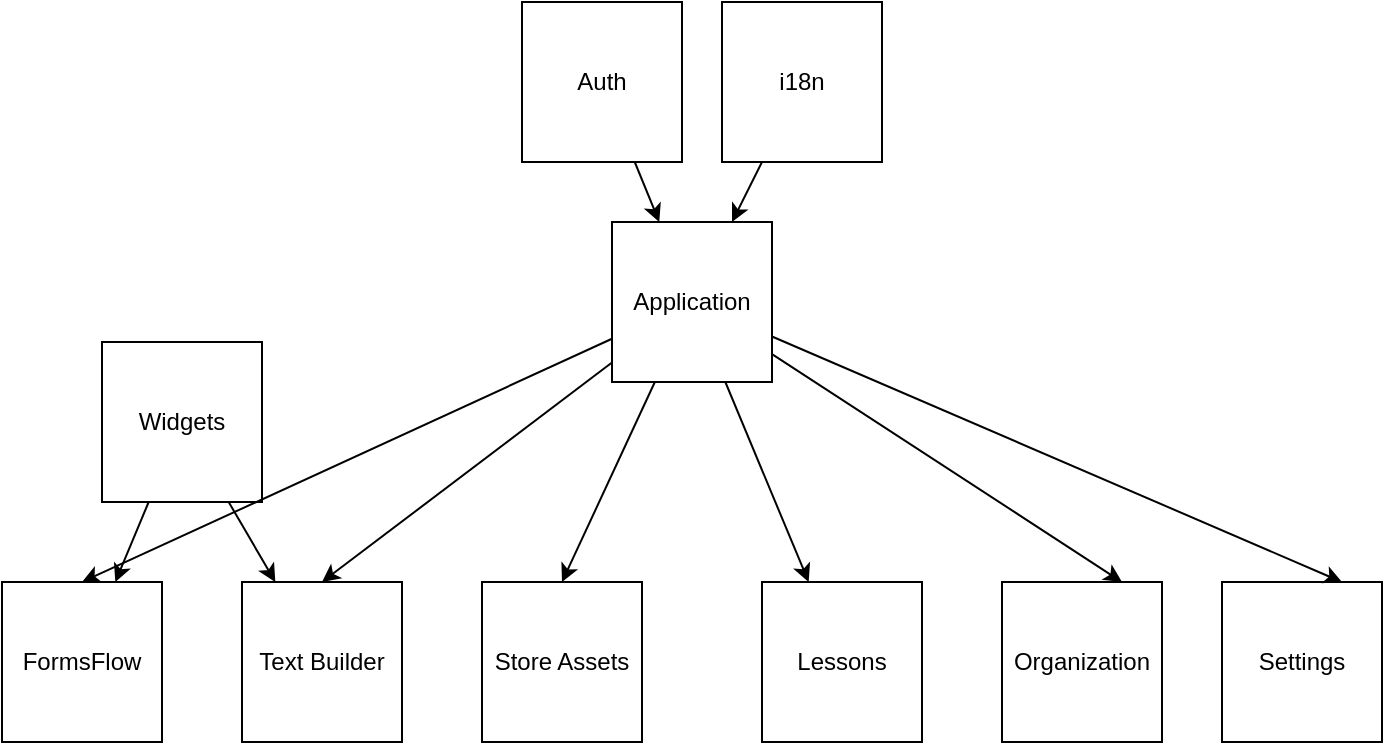 <mxfile>
    <diagram id="17sI55bz2IpmdKpa3rb8" name="Page-1">
        <mxGraphModel dx="1256" dy="861" grid="1" gridSize="10" guides="1" tooltips="1" connect="1" arrows="1" fold="1" page="1" pageScale="1" pageWidth="850" pageHeight="1100" math="0" shadow="0">
            <root>
                <mxCell id="0"/>
                <mxCell id="1" parent="0"/>
                <mxCell id="2" value="FormsFlow" style="whiteSpace=wrap;html=1;aspect=fixed;" vertex="1" parent="1">
                    <mxGeometry x="80" y="390" width="80" height="80" as="geometry"/>
                </mxCell>
                <mxCell id="17" style="edgeStyle=none;html=1;" edge="1" parent="1" source="3" target="15">
                    <mxGeometry relative="1" as="geometry"/>
                </mxCell>
                <mxCell id="3" value="Auth" style="whiteSpace=wrap;html=1;aspect=fixed;" vertex="1" parent="1">
                    <mxGeometry x="340" y="100" width="80" height="80" as="geometry"/>
                </mxCell>
                <mxCell id="4" value="Store Assets" style="whiteSpace=wrap;html=1;aspect=fixed;" vertex="1" parent="1">
                    <mxGeometry x="320" y="390" width="80" height="80" as="geometry"/>
                </mxCell>
                <mxCell id="12" style="edgeStyle=none;html=1;" edge="1" parent="1" source="5" target="2">
                    <mxGeometry relative="1" as="geometry"/>
                </mxCell>
                <mxCell id="13" style="edgeStyle=none;html=1;" edge="1" parent="1" source="5" target="8">
                    <mxGeometry relative="1" as="geometry"/>
                </mxCell>
                <mxCell id="5" value="Widgets" style="whiteSpace=wrap;html=1;aspect=fixed;" vertex="1" parent="1">
                    <mxGeometry x="130" y="270" width="80" height="80" as="geometry"/>
                </mxCell>
                <mxCell id="6" value="Lessons" style="whiteSpace=wrap;html=1;aspect=fixed;" vertex="1" parent="1">
                    <mxGeometry x="460" y="390" width="80" height="80" as="geometry"/>
                </mxCell>
                <mxCell id="7" value="Organization" style="whiteSpace=wrap;html=1;aspect=fixed;" vertex="1" parent="1">
                    <mxGeometry x="580" y="390" width="80" height="80" as="geometry"/>
                </mxCell>
                <mxCell id="8" value="Text Builder" style="whiteSpace=wrap;html=1;aspect=fixed;" vertex="1" parent="1">
                    <mxGeometry x="200" y="390" width="80" height="80" as="geometry"/>
                </mxCell>
                <mxCell id="16" style="edgeStyle=none;html=1;" edge="1" parent="1" source="9" target="15">
                    <mxGeometry relative="1" as="geometry"/>
                </mxCell>
                <mxCell id="9" value="i18n" style="whiteSpace=wrap;html=1;aspect=fixed;" vertex="1" parent="1">
                    <mxGeometry x="440" y="100" width="80" height="80" as="geometry"/>
                </mxCell>
                <mxCell id="14" value="Settings" style="whiteSpace=wrap;html=1;aspect=fixed;" vertex="1" parent="1">
                    <mxGeometry x="690" y="390" width="80" height="80" as="geometry"/>
                </mxCell>
                <mxCell id="18" style="edgeStyle=none;html=1;entryX=0.5;entryY=0;entryDx=0;entryDy=0;" edge="1" parent="1" source="15" target="2">
                    <mxGeometry relative="1" as="geometry"/>
                </mxCell>
                <mxCell id="19" style="edgeStyle=none;html=1;entryX=0.5;entryY=0;entryDx=0;entryDy=0;" edge="1" parent="1" source="15" target="8">
                    <mxGeometry relative="1" as="geometry"/>
                </mxCell>
                <mxCell id="20" style="edgeStyle=none;html=1;entryX=0.5;entryY=0;entryDx=0;entryDy=0;" edge="1" parent="1" source="15" target="4">
                    <mxGeometry relative="1" as="geometry"/>
                </mxCell>
                <mxCell id="21" style="edgeStyle=none;html=1;" edge="1" parent="1" source="15" target="6">
                    <mxGeometry relative="1" as="geometry"/>
                </mxCell>
                <mxCell id="22" style="edgeStyle=none;html=1;entryX=0.75;entryY=0;entryDx=0;entryDy=0;" edge="1" parent="1" source="15" target="7">
                    <mxGeometry relative="1" as="geometry"/>
                </mxCell>
                <mxCell id="23" style="edgeStyle=none;html=1;entryX=0.75;entryY=0;entryDx=0;entryDy=0;" edge="1" parent="1" source="15" target="14">
                    <mxGeometry relative="1" as="geometry"/>
                </mxCell>
                <mxCell id="15" value="Application" style="whiteSpace=wrap;html=1;aspect=fixed;" vertex="1" parent="1">
                    <mxGeometry x="385" y="210" width="80" height="80" as="geometry"/>
                </mxCell>
            </root>
        </mxGraphModel>
    </diagram>
</mxfile>